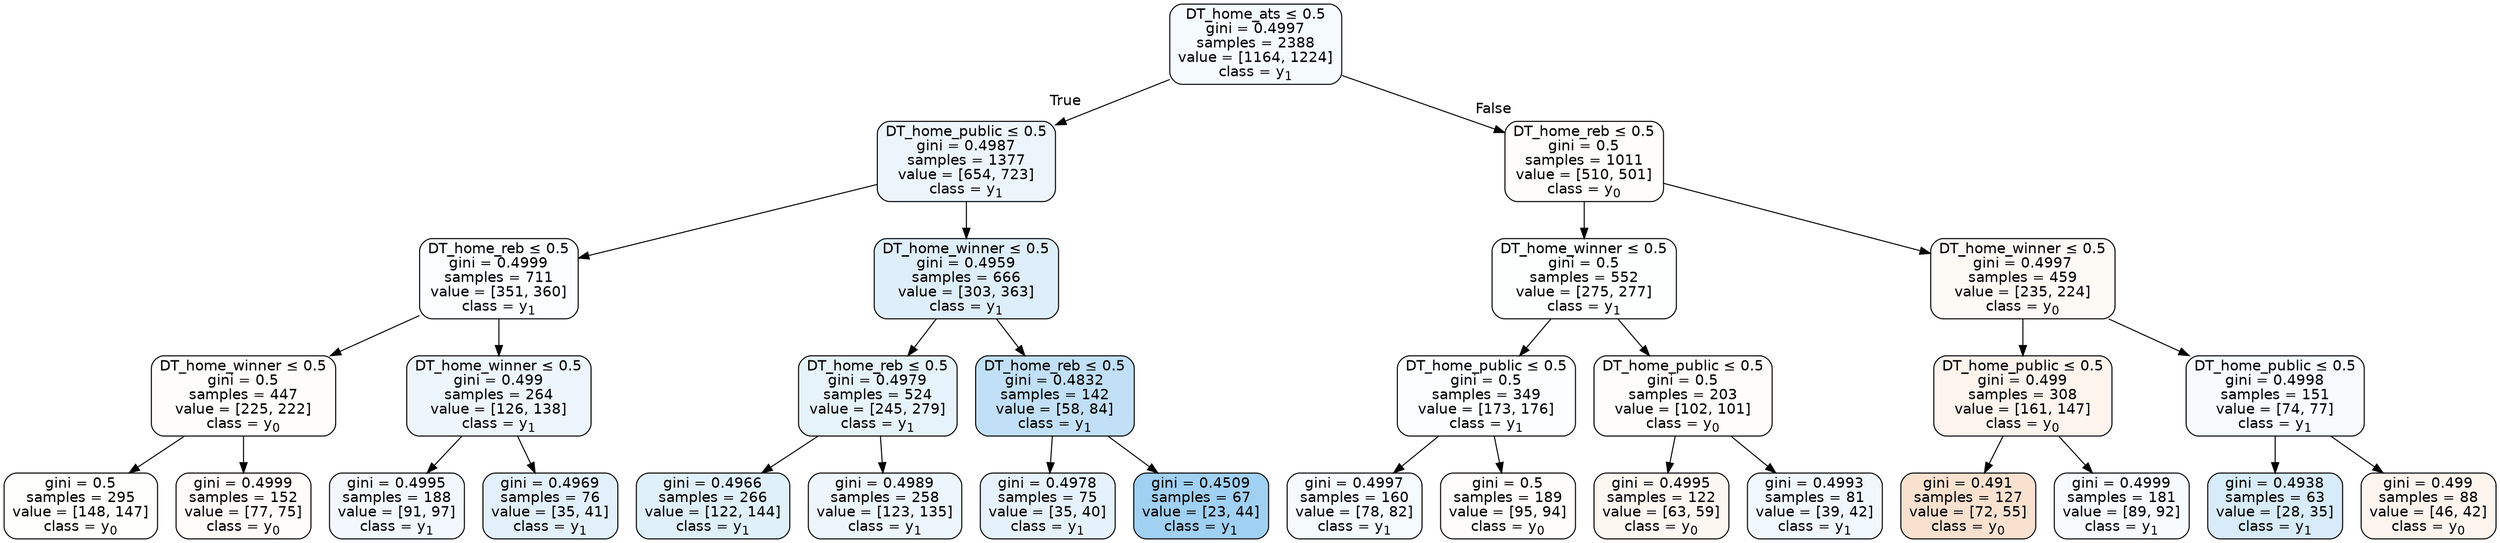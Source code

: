 digraph Tree {
node [shape=box, style="filled, rounded", color="black", fontname=helvetica] ;
edge [fontname=helvetica] ;
0 [label=<DT_home_ats &le; 0.5<br/>gini = 0.4997<br/>samples = 2388<br/>value = [1164, 1224]<br/>class = y<SUB>1</SUB>>, fillcolor="#399de50c"] ;
1 [label=<DT_home_public &le; 0.5<br/>gini = 0.4987<br/>samples = 1377<br/>value = [654, 723]<br/>class = y<SUB>1</SUB>>, fillcolor="#399de518"] ;
0 -> 1 [labeldistance=2.5, labelangle=45, headlabel="True"] ;
2 [label=<DT_home_reb &le; 0.5<br/>gini = 0.4999<br/>samples = 711<br/>value = [351, 360]<br/>class = y<SUB>1</SUB>>, fillcolor="#399de506"] ;
1 -> 2 ;
3 [label=<DT_home_winner &le; 0.5<br/>gini = 0.5<br/>samples = 447<br/>value = [225, 222]<br/>class = y<SUB>0</SUB>>, fillcolor="#e5813903"] ;
2 -> 3 ;
4 [label=<gini = 0.5<br/>samples = 295<br/>value = [148, 147]<br/>class = y<SUB>0</SUB>>, fillcolor="#e5813902"] ;
3 -> 4 ;
5 [label=<gini = 0.4999<br/>samples = 152<br/>value = [77, 75]<br/>class = y<SUB>0</SUB>>, fillcolor="#e5813907"] ;
3 -> 5 ;
6 [label=<DT_home_winner &le; 0.5<br/>gini = 0.499<br/>samples = 264<br/>value = [126, 138]<br/>class = y<SUB>1</SUB>>, fillcolor="#399de516"] ;
2 -> 6 ;
7 [label=<gini = 0.4995<br/>samples = 188<br/>value = [91, 97]<br/>class = y<SUB>1</SUB>>, fillcolor="#399de510"] ;
6 -> 7 ;
8 [label=<gini = 0.4969<br/>samples = 76<br/>value = [35, 41]<br/>class = y<SUB>1</SUB>>, fillcolor="#399de525"] ;
6 -> 8 ;
9 [label=<DT_home_winner &le; 0.5<br/>gini = 0.4959<br/>samples = 666<br/>value = [303, 363]<br/>class = y<SUB>1</SUB>>, fillcolor="#399de52a"] ;
1 -> 9 ;
10 [label=<DT_home_reb &le; 0.5<br/>gini = 0.4979<br/>samples = 524<br/>value = [245, 279]<br/>class = y<SUB>1</SUB>>, fillcolor="#399de51f"] ;
9 -> 10 ;
11 [label=<gini = 0.4966<br/>samples = 266<br/>value = [122, 144]<br/>class = y<SUB>1</SUB>>, fillcolor="#399de527"] ;
10 -> 11 ;
12 [label=<gini = 0.4989<br/>samples = 258<br/>value = [123, 135]<br/>class = y<SUB>1</SUB>>, fillcolor="#399de517"] ;
10 -> 12 ;
13 [label=<DT_home_reb &le; 0.5<br/>gini = 0.4832<br/>samples = 142<br/>value = [58, 84]<br/>class = y<SUB>1</SUB>>, fillcolor="#399de54f"] ;
9 -> 13 ;
14 [label=<gini = 0.4978<br/>samples = 75<br/>value = [35, 40]<br/>class = y<SUB>1</SUB>>, fillcolor="#399de520"] ;
13 -> 14 ;
15 [label=<gini = 0.4509<br/>samples = 67<br/>value = [23, 44]<br/>class = y<SUB>1</SUB>>, fillcolor="#399de57a"] ;
13 -> 15 ;
16 [label=<DT_home_reb &le; 0.5<br/>gini = 0.5<br/>samples = 1011<br/>value = [510, 501]<br/>class = y<SUB>0</SUB>>, fillcolor="#e5813904"] ;
0 -> 16 [labeldistance=2.5, labelangle=-45, headlabel="False"] ;
17 [label=<DT_home_winner &le; 0.5<br/>gini = 0.5<br/>samples = 552<br/>value = [275, 277]<br/>class = y<SUB>1</SUB>>, fillcolor="#399de502"] ;
16 -> 17 ;
18 [label=<DT_home_public &le; 0.5<br/>gini = 0.5<br/>samples = 349<br/>value = [173, 176]<br/>class = y<SUB>1</SUB>>, fillcolor="#399de504"] ;
17 -> 18 ;
19 [label=<gini = 0.4997<br/>samples = 160<br/>value = [78, 82]<br/>class = y<SUB>1</SUB>>, fillcolor="#399de50c"] ;
18 -> 19 ;
20 [label=<gini = 0.5<br/>samples = 189<br/>value = [95, 94]<br/>class = y<SUB>0</SUB>>, fillcolor="#e5813903"] ;
18 -> 20 ;
21 [label=<DT_home_public &le; 0.5<br/>gini = 0.5<br/>samples = 203<br/>value = [102, 101]<br/>class = y<SUB>0</SUB>>, fillcolor="#e5813903"] ;
17 -> 21 ;
22 [label=<gini = 0.4995<br/>samples = 122<br/>value = [63, 59]<br/>class = y<SUB>0</SUB>>, fillcolor="#e5813910"] ;
21 -> 22 ;
23 [label=<gini = 0.4993<br/>samples = 81<br/>value = [39, 42]<br/>class = y<SUB>1</SUB>>, fillcolor="#399de512"] ;
21 -> 23 ;
24 [label=<DT_home_winner &le; 0.5<br/>gini = 0.4997<br/>samples = 459<br/>value = [235, 224]<br/>class = y<SUB>0</SUB>>, fillcolor="#e581390c"] ;
16 -> 24 ;
25 [label=<DT_home_public &le; 0.5<br/>gini = 0.499<br/>samples = 308<br/>value = [161, 147]<br/>class = y<SUB>0</SUB>>, fillcolor="#e5813916"] ;
24 -> 25 ;
26 [label=<gini = 0.491<br/>samples = 127<br/>value = [72, 55]<br/>class = y<SUB>0</SUB>>, fillcolor="#e581393c"] ;
25 -> 26 ;
27 [label=<gini = 0.4999<br/>samples = 181<br/>value = [89, 92]<br/>class = y<SUB>1</SUB>>, fillcolor="#399de508"] ;
25 -> 27 ;
28 [label=<DT_home_public &le; 0.5<br/>gini = 0.4998<br/>samples = 151<br/>value = [74, 77]<br/>class = y<SUB>1</SUB>>, fillcolor="#399de50a"] ;
24 -> 28 ;
29 [label=<gini = 0.4938<br/>samples = 63<br/>value = [28, 35]<br/>class = y<SUB>1</SUB>>, fillcolor="#399de533"] ;
28 -> 29 ;
30 [label=<gini = 0.499<br/>samples = 88<br/>value = [46, 42]<br/>class = y<SUB>0</SUB>>, fillcolor="#e5813916"] ;
28 -> 30 ;
}
